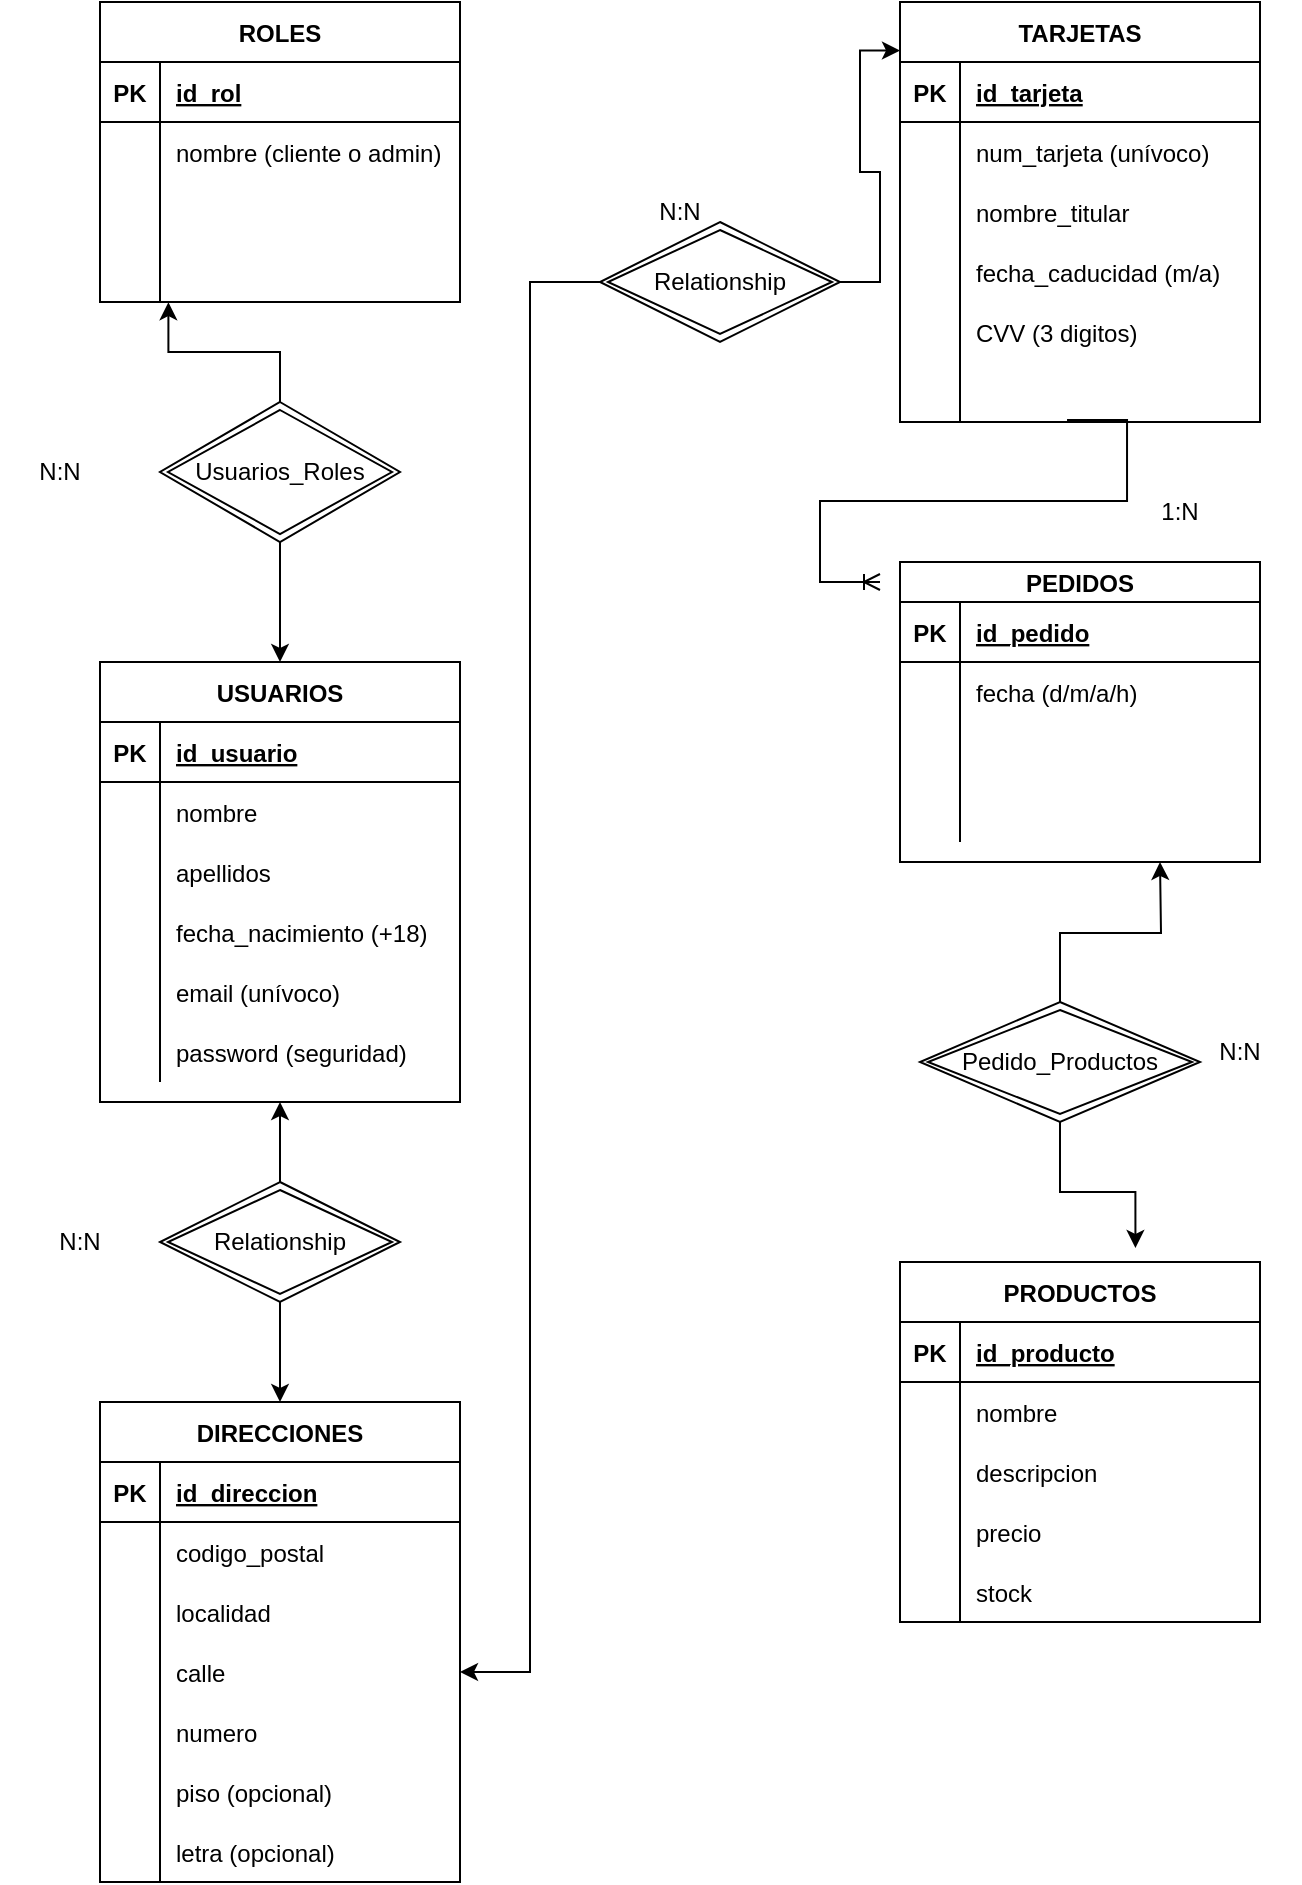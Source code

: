 <mxfile version="20.8.16" type="device"><diagram id="R2lEEEUBdFMjLlhIrx00" name="Page-1"><mxGraphModel dx="1687" dy="1024" grid="1" gridSize="10" guides="1" tooltips="1" connect="1" arrows="1" fold="1" page="1" pageScale="1" pageWidth="850" pageHeight="1100" math="0" shadow="0" extFonts="Permanent Marker^https://fonts.googleapis.com/css?family=Permanent+Marker"><root><mxCell id="0"/><mxCell id="1" parent="0"/><mxCell id="_yNKLaG7gGRQHS0H1KTh-8" value="USUARIOS" style="shape=table;startSize=30;container=1;collapsible=1;childLayout=tableLayout;fixedRows=1;rowLines=0;fontStyle=1;align=center;resizeLast=1;" vertex="1" parent="1"><mxGeometry x="80" y="370" width="180" height="220" as="geometry"/></mxCell><mxCell id="_yNKLaG7gGRQHS0H1KTh-9" value="" style="shape=tableRow;horizontal=0;startSize=0;swimlaneHead=0;swimlaneBody=0;fillColor=none;collapsible=0;dropTarget=0;points=[[0,0.5],[1,0.5]];portConstraint=eastwest;top=0;left=0;right=0;bottom=1;" vertex="1" parent="_yNKLaG7gGRQHS0H1KTh-8"><mxGeometry y="30" width="180" height="30" as="geometry"/></mxCell><mxCell id="_yNKLaG7gGRQHS0H1KTh-10" value="PK" style="shape=partialRectangle;connectable=0;fillColor=none;top=0;left=0;bottom=0;right=0;fontStyle=1;overflow=hidden;" vertex="1" parent="_yNKLaG7gGRQHS0H1KTh-9"><mxGeometry width="30" height="30" as="geometry"><mxRectangle width="30" height="30" as="alternateBounds"/></mxGeometry></mxCell><mxCell id="_yNKLaG7gGRQHS0H1KTh-11" value="id_usuario" style="shape=partialRectangle;connectable=0;fillColor=none;top=0;left=0;bottom=0;right=0;align=left;spacingLeft=6;fontStyle=5;overflow=hidden;" vertex="1" parent="_yNKLaG7gGRQHS0H1KTh-9"><mxGeometry x="30" width="150" height="30" as="geometry"><mxRectangle width="150" height="30" as="alternateBounds"/></mxGeometry></mxCell><mxCell id="_yNKLaG7gGRQHS0H1KTh-12" value="" style="shape=tableRow;horizontal=0;startSize=0;swimlaneHead=0;swimlaneBody=0;fillColor=none;collapsible=0;dropTarget=0;points=[[0,0.5],[1,0.5]];portConstraint=eastwest;top=0;left=0;right=0;bottom=0;" vertex="1" parent="_yNKLaG7gGRQHS0H1KTh-8"><mxGeometry y="60" width="180" height="30" as="geometry"/></mxCell><mxCell id="_yNKLaG7gGRQHS0H1KTh-13" value="" style="shape=partialRectangle;connectable=0;fillColor=none;top=0;left=0;bottom=0;right=0;editable=1;overflow=hidden;" vertex="1" parent="_yNKLaG7gGRQHS0H1KTh-12"><mxGeometry width="30" height="30" as="geometry"><mxRectangle width="30" height="30" as="alternateBounds"/></mxGeometry></mxCell><mxCell id="_yNKLaG7gGRQHS0H1KTh-14" value="nombre" style="shape=partialRectangle;connectable=0;fillColor=none;top=0;left=0;bottom=0;right=0;align=left;spacingLeft=6;overflow=hidden;" vertex="1" parent="_yNKLaG7gGRQHS0H1KTh-12"><mxGeometry x="30" width="150" height="30" as="geometry"><mxRectangle width="150" height="30" as="alternateBounds"/></mxGeometry></mxCell><mxCell id="_yNKLaG7gGRQHS0H1KTh-15" value="" style="shape=tableRow;horizontal=0;startSize=0;swimlaneHead=0;swimlaneBody=0;fillColor=none;collapsible=0;dropTarget=0;points=[[0,0.5],[1,0.5]];portConstraint=eastwest;top=0;left=0;right=0;bottom=0;" vertex="1" parent="_yNKLaG7gGRQHS0H1KTh-8"><mxGeometry y="90" width="180" height="30" as="geometry"/></mxCell><mxCell id="_yNKLaG7gGRQHS0H1KTh-16" value="" style="shape=partialRectangle;connectable=0;fillColor=none;top=0;left=0;bottom=0;right=0;editable=1;overflow=hidden;" vertex="1" parent="_yNKLaG7gGRQHS0H1KTh-15"><mxGeometry width="30" height="30" as="geometry"><mxRectangle width="30" height="30" as="alternateBounds"/></mxGeometry></mxCell><mxCell id="_yNKLaG7gGRQHS0H1KTh-17" value="apellidos" style="shape=partialRectangle;connectable=0;fillColor=none;top=0;left=0;bottom=0;right=0;align=left;spacingLeft=6;overflow=hidden;" vertex="1" parent="_yNKLaG7gGRQHS0H1KTh-15"><mxGeometry x="30" width="150" height="30" as="geometry"><mxRectangle width="150" height="30" as="alternateBounds"/></mxGeometry></mxCell><mxCell id="_yNKLaG7gGRQHS0H1KTh-18" value="" style="shape=tableRow;horizontal=0;startSize=0;swimlaneHead=0;swimlaneBody=0;fillColor=none;collapsible=0;dropTarget=0;points=[[0,0.5],[1,0.5]];portConstraint=eastwest;top=0;left=0;right=0;bottom=0;" vertex="1" parent="_yNKLaG7gGRQHS0H1KTh-8"><mxGeometry y="120" width="180" height="30" as="geometry"/></mxCell><mxCell id="_yNKLaG7gGRQHS0H1KTh-19" value="&#10;&#10;&#10;&#10;" style="shape=partialRectangle;connectable=0;fillColor=none;top=0;left=0;bottom=0;right=0;editable=1;overflow=hidden;" vertex="1" parent="_yNKLaG7gGRQHS0H1KTh-18"><mxGeometry width="30" height="30" as="geometry"><mxRectangle width="30" height="30" as="alternateBounds"/></mxGeometry></mxCell><mxCell id="_yNKLaG7gGRQHS0H1KTh-20" value="fecha_nacimiento (+18)" style="shape=partialRectangle;connectable=0;fillColor=none;top=0;left=0;bottom=0;right=0;align=left;spacingLeft=6;overflow=hidden;" vertex="1" parent="_yNKLaG7gGRQHS0H1KTh-18"><mxGeometry x="30" width="150" height="30" as="geometry"><mxRectangle width="150" height="30" as="alternateBounds"/></mxGeometry></mxCell><mxCell id="_yNKLaG7gGRQHS0H1KTh-22" value="" style="shape=tableRow;horizontal=0;startSize=0;swimlaneHead=0;swimlaneBody=0;fillColor=none;collapsible=0;dropTarget=0;points=[[0,0.5],[1,0.5]];portConstraint=eastwest;top=0;left=0;right=0;bottom=0;" vertex="1" parent="_yNKLaG7gGRQHS0H1KTh-8"><mxGeometry y="150" width="180" height="30" as="geometry"/></mxCell><mxCell id="_yNKLaG7gGRQHS0H1KTh-23" value="&#10;&#10;&#10;&#10;" style="shape=partialRectangle;connectable=0;fillColor=none;top=0;left=0;bottom=0;right=0;editable=1;overflow=hidden;" vertex="1" parent="_yNKLaG7gGRQHS0H1KTh-22"><mxGeometry width="30" height="30" as="geometry"><mxRectangle width="30" height="30" as="alternateBounds"/></mxGeometry></mxCell><mxCell id="_yNKLaG7gGRQHS0H1KTh-24" value="email (unívoco)" style="shape=partialRectangle;connectable=0;fillColor=none;top=0;left=0;bottom=0;right=0;align=left;spacingLeft=6;overflow=hidden;" vertex="1" parent="_yNKLaG7gGRQHS0H1KTh-22"><mxGeometry x="30" width="150" height="30" as="geometry"><mxRectangle width="150" height="30" as="alternateBounds"/></mxGeometry></mxCell><mxCell id="_yNKLaG7gGRQHS0H1KTh-25" value="" style="shape=tableRow;horizontal=0;startSize=0;swimlaneHead=0;swimlaneBody=0;fillColor=none;collapsible=0;dropTarget=0;points=[[0,0.5],[1,0.5]];portConstraint=eastwest;top=0;left=0;right=0;bottom=0;" vertex="1" parent="_yNKLaG7gGRQHS0H1KTh-8"><mxGeometry y="180" width="180" height="30" as="geometry"/></mxCell><mxCell id="_yNKLaG7gGRQHS0H1KTh-26" value="&#10;&#10;&#10;&#10;" style="shape=partialRectangle;connectable=0;fillColor=none;top=0;left=0;bottom=0;right=0;editable=1;overflow=hidden;" vertex="1" parent="_yNKLaG7gGRQHS0H1KTh-25"><mxGeometry width="30" height="30" as="geometry"><mxRectangle width="30" height="30" as="alternateBounds"/></mxGeometry></mxCell><mxCell id="_yNKLaG7gGRQHS0H1KTh-27" value="password (seguridad)" style="shape=partialRectangle;connectable=0;fillColor=none;top=0;left=0;bottom=0;right=0;align=left;spacingLeft=6;overflow=hidden;" vertex="1" parent="_yNKLaG7gGRQHS0H1KTh-25"><mxGeometry x="30" width="150" height="30" as="geometry"><mxRectangle width="150" height="30" as="alternateBounds"/></mxGeometry></mxCell><mxCell id="_yNKLaG7gGRQHS0H1KTh-28" value="ROLES" style="shape=table;startSize=30;container=1;collapsible=1;childLayout=tableLayout;fixedRows=1;rowLines=0;fontStyle=1;align=center;resizeLast=1;" vertex="1" parent="1"><mxGeometry x="80" y="40" width="180" height="150" as="geometry"/></mxCell><mxCell id="_yNKLaG7gGRQHS0H1KTh-29" value="" style="shape=tableRow;horizontal=0;startSize=0;swimlaneHead=0;swimlaneBody=0;fillColor=none;collapsible=0;dropTarget=0;points=[[0,0.5],[1,0.5]];portConstraint=eastwest;top=0;left=0;right=0;bottom=1;" vertex="1" parent="_yNKLaG7gGRQHS0H1KTh-28"><mxGeometry y="30" width="180" height="30" as="geometry"/></mxCell><mxCell id="_yNKLaG7gGRQHS0H1KTh-30" value="PK" style="shape=partialRectangle;connectable=0;fillColor=none;top=0;left=0;bottom=0;right=0;fontStyle=1;overflow=hidden;" vertex="1" parent="_yNKLaG7gGRQHS0H1KTh-29"><mxGeometry width="30" height="30" as="geometry"><mxRectangle width="30" height="30" as="alternateBounds"/></mxGeometry></mxCell><mxCell id="_yNKLaG7gGRQHS0H1KTh-31" value="id_rol" style="shape=partialRectangle;connectable=0;fillColor=none;top=0;left=0;bottom=0;right=0;align=left;spacingLeft=6;fontStyle=5;overflow=hidden;" vertex="1" parent="_yNKLaG7gGRQHS0H1KTh-29"><mxGeometry x="30" width="150" height="30" as="geometry"><mxRectangle width="150" height="30" as="alternateBounds"/></mxGeometry></mxCell><mxCell id="_yNKLaG7gGRQHS0H1KTh-32" value="" style="shape=tableRow;horizontal=0;startSize=0;swimlaneHead=0;swimlaneBody=0;fillColor=none;collapsible=0;dropTarget=0;points=[[0,0.5],[1,0.5]];portConstraint=eastwest;top=0;left=0;right=0;bottom=0;" vertex="1" parent="_yNKLaG7gGRQHS0H1KTh-28"><mxGeometry y="60" width="180" height="30" as="geometry"/></mxCell><mxCell id="_yNKLaG7gGRQHS0H1KTh-33" value="" style="shape=partialRectangle;connectable=0;fillColor=none;top=0;left=0;bottom=0;right=0;editable=1;overflow=hidden;" vertex="1" parent="_yNKLaG7gGRQHS0H1KTh-32"><mxGeometry width="30" height="30" as="geometry"><mxRectangle width="30" height="30" as="alternateBounds"/></mxGeometry></mxCell><mxCell id="_yNKLaG7gGRQHS0H1KTh-34" value="nombre (cliente o admin)" style="shape=partialRectangle;connectable=0;fillColor=none;top=0;left=0;bottom=0;right=0;align=left;spacingLeft=6;overflow=hidden;" vertex="1" parent="_yNKLaG7gGRQHS0H1KTh-32"><mxGeometry x="30" width="150" height="30" as="geometry"><mxRectangle width="150" height="30" as="alternateBounds"/></mxGeometry></mxCell><mxCell id="_yNKLaG7gGRQHS0H1KTh-35" value="" style="shape=tableRow;horizontal=0;startSize=0;swimlaneHead=0;swimlaneBody=0;fillColor=none;collapsible=0;dropTarget=0;points=[[0,0.5],[1,0.5]];portConstraint=eastwest;top=0;left=0;right=0;bottom=0;" vertex="1" parent="_yNKLaG7gGRQHS0H1KTh-28"><mxGeometry y="90" width="180" height="30" as="geometry"/></mxCell><mxCell id="_yNKLaG7gGRQHS0H1KTh-36" value="" style="shape=partialRectangle;connectable=0;fillColor=none;top=0;left=0;bottom=0;right=0;editable=1;overflow=hidden;" vertex="1" parent="_yNKLaG7gGRQHS0H1KTh-35"><mxGeometry width="30" height="30" as="geometry"><mxRectangle width="30" height="30" as="alternateBounds"/></mxGeometry></mxCell><mxCell id="_yNKLaG7gGRQHS0H1KTh-37" value="" style="shape=partialRectangle;connectable=0;fillColor=none;top=0;left=0;bottom=0;right=0;align=left;spacingLeft=6;overflow=hidden;" vertex="1" parent="_yNKLaG7gGRQHS0H1KTh-35"><mxGeometry x="30" width="150" height="30" as="geometry"><mxRectangle width="150" height="30" as="alternateBounds"/></mxGeometry></mxCell><mxCell id="_yNKLaG7gGRQHS0H1KTh-38" value="" style="shape=tableRow;horizontal=0;startSize=0;swimlaneHead=0;swimlaneBody=0;fillColor=none;collapsible=0;dropTarget=0;points=[[0,0.5],[1,0.5]];portConstraint=eastwest;top=0;left=0;right=0;bottom=0;" vertex="1" parent="_yNKLaG7gGRQHS0H1KTh-28"><mxGeometry y="120" width="180" height="30" as="geometry"/></mxCell><mxCell id="_yNKLaG7gGRQHS0H1KTh-39" value="" style="shape=partialRectangle;connectable=0;fillColor=none;top=0;left=0;bottom=0;right=0;editable=1;overflow=hidden;" vertex="1" parent="_yNKLaG7gGRQHS0H1KTh-38"><mxGeometry width="30" height="30" as="geometry"><mxRectangle width="30" height="30" as="alternateBounds"/></mxGeometry></mxCell><mxCell id="_yNKLaG7gGRQHS0H1KTh-40" value="" style="shape=partialRectangle;connectable=0;fillColor=none;top=0;left=0;bottom=0;right=0;align=left;spacingLeft=6;overflow=hidden;" vertex="1" parent="_yNKLaG7gGRQHS0H1KTh-38"><mxGeometry x="30" width="150" height="30" as="geometry"><mxRectangle width="150" height="30" as="alternateBounds"/></mxGeometry></mxCell><mxCell id="_yNKLaG7gGRQHS0H1KTh-44" value="DIRECCIONES" style="shape=table;startSize=30;container=1;collapsible=1;childLayout=tableLayout;fixedRows=1;rowLines=0;fontStyle=1;align=center;resizeLast=1;" vertex="1" parent="1"><mxGeometry x="80" y="740" width="180" height="240" as="geometry"/></mxCell><mxCell id="_yNKLaG7gGRQHS0H1KTh-45" value="" style="shape=tableRow;horizontal=0;startSize=0;swimlaneHead=0;swimlaneBody=0;fillColor=none;collapsible=0;dropTarget=0;points=[[0,0.5],[1,0.5]];portConstraint=eastwest;top=0;left=0;right=0;bottom=1;" vertex="1" parent="_yNKLaG7gGRQHS0H1KTh-44"><mxGeometry y="30" width="180" height="30" as="geometry"/></mxCell><mxCell id="_yNKLaG7gGRQHS0H1KTh-46" value="PK" style="shape=partialRectangle;connectable=0;fillColor=none;top=0;left=0;bottom=0;right=0;fontStyle=1;overflow=hidden;" vertex="1" parent="_yNKLaG7gGRQHS0H1KTh-45"><mxGeometry width="30" height="30" as="geometry"><mxRectangle width="30" height="30" as="alternateBounds"/></mxGeometry></mxCell><mxCell id="_yNKLaG7gGRQHS0H1KTh-47" value="id_direccion" style="shape=partialRectangle;connectable=0;fillColor=none;top=0;left=0;bottom=0;right=0;align=left;spacingLeft=6;fontStyle=5;overflow=hidden;" vertex="1" parent="_yNKLaG7gGRQHS0H1KTh-45"><mxGeometry x="30" width="150" height="30" as="geometry"><mxRectangle width="150" height="30" as="alternateBounds"/></mxGeometry></mxCell><mxCell id="_yNKLaG7gGRQHS0H1KTh-48" value="" style="shape=tableRow;horizontal=0;startSize=0;swimlaneHead=0;swimlaneBody=0;fillColor=none;collapsible=0;dropTarget=0;points=[[0,0.5],[1,0.5]];portConstraint=eastwest;top=0;left=0;right=0;bottom=0;" vertex="1" parent="_yNKLaG7gGRQHS0H1KTh-44"><mxGeometry y="60" width="180" height="30" as="geometry"/></mxCell><mxCell id="_yNKLaG7gGRQHS0H1KTh-49" value="" style="shape=partialRectangle;connectable=0;fillColor=none;top=0;left=0;bottom=0;right=0;editable=1;overflow=hidden;" vertex="1" parent="_yNKLaG7gGRQHS0H1KTh-48"><mxGeometry width="30" height="30" as="geometry"><mxRectangle width="30" height="30" as="alternateBounds"/></mxGeometry></mxCell><mxCell id="_yNKLaG7gGRQHS0H1KTh-50" value="codigo_postal" style="shape=partialRectangle;connectable=0;fillColor=none;top=0;left=0;bottom=0;right=0;align=left;spacingLeft=6;overflow=hidden;" vertex="1" parent="_yNKLaG7gGRQHS0H1KTh-48"><mxGeometry x="30" width="150" height="30" as="geometry"><mxRectangle width="150" height="30" as="alternateBounds"/></mxGeometry></mxCell><mxCell id="_yNKLaG7gGRQHS0H1KTh-51" value="" style="shape=tableRow;horizontal=0;startSize=0;swimlaneHead=0;swimlaneBody=0;fillColor=none;collapsible=0;dropTarget=0;points=[[0,0.5],[1,0.5]];portConstraint=eastwest;top=0;left=0;right=0;bottom=0;" vertex="1" parent="_yNKLaG7gGRQHS0H1KTh-44"><mxGeometry y="90" width="180" height="30" as="geometry"/></mxCell><mxCell id="_yNKLaG7gGRQHS0H1KTh-52" value="" style="shape=partialRectangle;connectable=0;fillColor=none;top=0;left=0;bottom=0;right=0;editable=1;overflow=hidden;" vertex="1" parent="_yNKLaG7gGRQHS0H1KTh-51"><mxGeometry width="30" height="30" as="geometry"><mxRectangle width="30" height="30" as="alternateBounds"/></mxGeometry></mxCell><mxCell id="_yNKLaG7gGRQHS0H1KTh-53" value="localidad" style="shape=partialRectangle;connectable=0;fillColor=none;top=0;left=0;bottom=0;right=0;align=left;spacingLeft=6;overflow=hidden;" vertex="1" parent="_yNKLaG7gGRQHS0H1KTh-51"><mxGeometry x="30" width="150" height="30" as="geometry"><mxRectangle width="150" height="30" as="alternateBounds"/></mxGeometry></mxCell><mxCell id="_yNKLaG7gGRQHS0H1KTh-54" value="" style="shape=tableRow;horizontal=0;startSize=0;swimlaneHead=0;swimlaneBody=0;fillColor=none;collapsible=0;dropTarget=0;points=[[0,0.5],[1,0.5]];portConstraint=eastwest;top=0;left=0;right=0;bottom=0;" vertex="1" parent="_yNKLaG7gGRQHS0H1KTh-44"><mxGeometry y="120" width="180" height="30" as="geometry"/></mxCell><mxCell id="_yNKLaG7gGRQHS0H1KTh-55" value="" style="shape=partialRectangle;connectable=0;fillColor=none;top=0;left=0;bottom=0;right=0;editable=1;overflow=hidden;" vertex="1" parent="_yNKLaG7gGRQHS0H1KTh-54"><mxGeometry width="30" height="30" as="geometry"><mxRectangle width="30" height="30" as="alternateBounds"/></mxGeometry></mxCell><mxCell id="_yNKLaG7gGRQHS0H1KTh-56" value="calle" style="shape=partialRectangle;connectable=0;fillColor=none;top=0;left=0;bottom=0;right=0;align=left;spacingLeft=6;overflow=hidden;" vertex="1" parent="_yNKLaG7gGRQHS0H1KTh-54"><mxGeometry x="30" width="150" height="30" as="geometry"><mxRectangle width="150" height="30" as="alternateBounds"/></mxGeometry></mxCell><mxCell id="_yNKLaG7gGRQHS0H1KTh-122" value="" style="shape=tableRow;horizontal=0;startSize=0;swimlaneHead=0;swimlaneBody=0;fillColor=none;collapsible=0;dropTarget=0;points=[[0,0.5],[1,0.5]];portConstraint=eastwest;top=0;left=0;right=0;bottom=0;" vertex="1" parent="_yNKLaG7gGRQHS0H1KTh-44"><mxGeometry y="150" width="180" height="30" as="geometry"/></mxCell><mxCell id="_yNKLaG7gGRQHS0H1KTh-123" value="" style="shape=partialRectangle;connectable=0;fillColor=none;top=0;left=0;bottom=0;right=0;editable=1;overflow=hidden;" vertex="1" parent="_yNKLaG7gGRQHS0H1KTh-122"><mxGeometry width="30" height="30" as="geometry"><mxRectangle width="30" height="30" as="alternateBounds"/></mxGeometry></mxCell><mxCell id="_yNKLaG7gGRQHS0H1KTh-124" value="numero" style="shape=partialRectangle;connectable=0;fillColor=none;top=0;left=0;bottom=0;right=0;align=left;spacingLeft=6;overflow=hidden;" vertex="1" parent="_yNKLaG7gGRQHS0H1KTh-122"><mxGeometry x="30" width="150" height="30" as="geometry"><mxRectangle width="150" height="30" as="alternateBounds"/></mxGeometry></mxCell><mxCell id="_yNKLaG7gGRQHS0H1KTh-125" value="" style="shape=tableRow;horizontal=0;startSize=0;swimlaneHead=0;swimlaneBody=0;fillColor=none;collapsible=0;dropTarget=0;points=[[0,0.5],[1,0.5]];portConstraint=eastwest;top=0;left=0;right=0;bottom=0;" vertex="1" parent="_yNKLaG7gGRQHS0H1KTh-44"><mxGeometry y="180" width="180" height="30" as="geometry"/></mxCell><mxCell id="_yNKLaG7gGRQHS0H1KTh-126" value="" style="shape=partialRectangle;connectable=0;fillColor=none;top=0;left=0;bottom=0;right=0;editable=1;overflow=hidden;" vertex="1" parent="_yNKLaG7gGRQHS0H1KTh-125"><mxGeometry width="30" height="30" as="geometry"><mxRectangle width="30" height="30" as="alternateBounds"/></mxGeometry></mxCell><mxCell id="_yNKLaG7gGRQHS0H1KTh-127" value="piso (opcional)" style="shape=partialRectangle;connectable=0;fillColor=none;top=0;left=0;bottom=0;right=0;align=left;spacingLeft=6;overflow=hidden;" vertex="1" parent="_yNKLaG7gGRQHS0H1KTh-125"><mxGeometry x="30" width="150" height="30" as="geometry"><mxRectangle width="150" height="30" as="alternateBounds"/></mxGeometry></mxCell><mxCell id="_yNKLaG7gGRQHS0H1KTh-128" value="" style="shape=tableRow;horizontal=0;startSize=0;swimlaneHead=0;swimlaneBody=0;fillColor=none;collapsible=0;dropTarget=0;points=[[0,0.5],[1,0.5]];portConstraint=eastwest;top=0;left=0;right=0;bottom=0;" vertex="1" parent="_yNKLaG7gGRQHS0H1KTh-44"><mxGeometry y="210" width="180" height="30" as="geometry"/></mxCell><mxCell id="_yNKLaG7gGRQHS0H1KTh-129" value="" style="shape=partialRectangle;connectable=0;fillColor=none;top=0;left=0;bottom=0;right=0;editable=1;overflow=hidden;" vertex="1" parent="_yNKLaG7gGRQHS0H1KTh-128"><mxGeometry width="30" height="30" as="geometry"><mxRectangle width="30" height="30" as="alternateBounds"/></mxGeometry></mxCell><mxCell id="_yNKLaG7gGRQHS0H1KTh-130" value="letra (opcional)" style="shape=partialRectangle;connectable=0;fillColor=none;top=0;left=0;bottom=0;right=0;align=left;spacingLeft=6;overflow=hidden;" vertex="1" parent="_yNKLaG7gGRQHS0H1KTh-128"><mxGeometry x="30" width="150" height="30" as="geometry"><mxRectangle width="150" height="30" as="alternateBounds"/></mxGeometry></mxCell><mxCell id="_yNKLaG7gGRQHS0H1KTh-57" value="TARJETAS" style="shape=table;startSize=30;container=1;collapsible=1;childLayout=tableLayout;fixedRows=1;rowLines=0;fontStyle=1;align=center;resizeLast=1;" vertex="1" parent="1"><mxGeometry x="480" y="40" width="180" height="210" as="geometry"/></mxCell><mxCell id="_yNKLaG7gGRQHS0H1KTh-58" value="" style="shape=tableRow;horizontal=0;startSize=0;swimlaneHead=0;swimlaneBody=0;fillColor=none;collapsible=0;dropTarget=0;points=[[0,0.5],[1,0.5]];portConstraint=eastwest;top=0;left=0;right=0;bottom=1;" vertex="1" parent="_yNKLaG7gGRQHS0H1KTh-57"><mxGeometry y="30" width="180" height="30" as="geometry"/></mxCell><mxCell id="_yNKLaG7gGRQHS0H1KTh-59" value="PK" style="shape=partialRectangle;connectable=0;fillColor=none;top=0;left=0;bottom=0;right=0;fontStyle=1;overflow=hidden;" vertex="1" parent="_yNKLaG7gGRQHS0H1KTh-58"><mxGeometry width="30" height="30" as="geometry"><mxRectangle width="30" height="30" as="alternateBounds"/></mxGeometry></mxCell><mxCell id="_yNKLaG7gGRQHS0H1KTh-60" value="id_tarjeta" style="shape=partialRectangle;connectable=0;fillColor=none;top=0;left=0;bottom=0;right=0;align=left;spacingLeft=6;fontStyle=5;overflow=hidden;" vertex="1" parent="_yNKLaG7gGRQHS0H1KTh-58"><mxGeometry x="30" width="150" height="30" as="geometry"><mxRectangle width="150" height="30" as="alternateBounds"/></mxGeometry></mxCell><mxCell id="_yNKLaG7gGRQHS0H1KTh-61" value="" style="shape=tableRow;horizontal=0;startSize=0;swimlaneHead=0;swimlaneBody=0;fillColor=none;collapsible=0;dropTarget=0;points=[[0,0.5],[1,0.5]];portConstraint=eastwest;top=0;left=0;right=0;bottom=0;" vertex="1" parent="_yNKLaG7gGRQHS0H1KTh-57"><mxGeometry y="60" width="180" height="30" as="geometry"/></mxCell><mxCell id="_yNKLaG7gGRQHS0H1KTh-62" value="" style="shape=partialRectangle;connectable=0;fillColor=none;top=0;left=0;bottom=0;right=0;editable=1;overflow=hidden;" vertex="1" parent="_yNKLaG7gGRQHS0H1KTh-61"><mxGeometry width="30" height="30" as="geometry"><mxRectangle width="30" height="30" as="alternateBounds"/></mxGeometry></mxCell><mxCell id="_yNKLaG7gGRQHS0H1KTh-63" value="num_tarjeta (unívoco)" style="shape=partialRectangle;connectable=0;fillColor=none;top=0;left=0;bottom=0;right=0;align=left;spacingLeft=6;overflow=hidden;" vertex="1" parent="_yNKLaG7gGRQHS0H1KTh-61"><mxGeometry x="30" width="150" height="30" as="geometry"><mxRectangle width="150" height="30" as="alternateBounds"/></mxGeometry></mxCell><mxCell id="_yNKLaG7gGRQHS0H1KTh-64" value="" style="shape=tableRow;horizontal=0;startSize=0;swimlaneHead=0;swimlaneBody=0;fillColor=none;collapsible=0;dropTarget=0;points=[[0,0.5],[1,0.5]];portConstraint=eastwest;top=0;left=0;right=0;bottom=0;" vertex="1" parent="_yNKLaG7gGRQHS0H1KTh-57"><mxGeometry y="90" width="180" height="30" as="geometry"/></mxCell><mxCell id="_yNKLaG7gGRQHS0H1KTh-65" value="" style="shape=partialRectangle;connectable=0;fillColor=none;top=0;left=0;bottom=0;right=0;editable=1;overflow=hidden;" vertex="1" parent="_yNKLaG7gGRQHS0H1KTh-64"><mxGeometry width="30" height="30" as="geometry"><mxRectangle width="30" height="30" as="alternateBounds"/></mxGeometry></mxCell><mxCell id="_yNKLaG7gGRQHS0H1KTh-66" value="nombre_titular" style="shape=partialRectangle;connectable=0;fillColor=none;top=0;left=0;bottom=0;right=0;align=left;spacingLeft=6;overflow=hidden;" vertex="1" parent="_yNKLaG7gGRQHS0H1KTh-64"><mxGeometry x="30" width="150" height="30" as="geometry"><mxRectangle width="150" height="30" as="alternateBounds"/></mxGeometry></mxCell><mxCell id="_yNKLaG7gGRQHS0H1KTh-134" value="" style="shape=tableRow;horizontal=0;startSize=0;swimlaneHead=0;swimlaneBody=0;fillColor=none;collapsible=0;dropTarget=0;points=[[0,0.5],[1,0.5]];portConstraint=eastwest;top=0;left=0;right=0;bottom=0;" vertex="1" parent="_yNKLaG7gGRQHS0H1KTh-57"><mxGeometry y="120" width="180" height="30" as="geometry"/></mxCell><mxCell id="_yNKLaG7gGRQHS0H1KTh-135" value="" style="shape=partialRectangle;connectable=0;fillColor=none;top=0;left=0;bottom=0;right=0;editable=1;overflow=hidden;" vertex="1" parent="_yNKLaG7gGRQHS0H1KTh-134"><mxGeometry width="30" height="30" as="geometry"><mxRectangle width="30" height="30" as="alternateBounds"/></mxGeometry></mxCell><mxCell id="_yNKLaG7gGRQHS0H1KTh-136" value="fecha_caducidad (m/a)" style="shape=partialRectangle;connectable=0;fillColor=none;top=0;left=0;bottom=0;right=0;align=left;spacingLeft=6;overflow=hidden;" vertex="1" parent="_yNKLaG7gGRQHS0H1KTh-134"><mxGeometry x="30" width="150" height="30" as="geometry"><mxRectangle width="150" height="30" as="alternateBounds"/></mxGeometry></mxCell><mxCell id="_yNKLaG7gGRQHS0H1KTh-131" value="" style="shape=tableRow;horizontal=0;startSize=0;swimlaneHead=0;swimlaneBody=0;fillColor=none;collapsible=0;dropTarget=0;points=[[0,0.5],[1,0.5]];portConstraint=eastwest;top=0;left=0;right=0;bottom=0;" vertex="1" parent="_yNKLaG7gGRQHS0H1KTh-57"><mxGeometry y="150" width="180" height="30" as="geometry"/></mxCell><mxCell id="_yNKLaG7gGRQHS0H1KTh-132" value="" style="shape=partialRectangle;connectable=0;fillColor=none;top=0;left=0;bottom=0;right=0;editable=1;overflow=hidden;" vertex="1" parent="_yNKLaG7gGRQHS0H1KTh-131"><mxGeometry width="30" height="30" as="geometry"><mxRectangle width="30" height="30" as="alternateBounds"/></mxGeometry></mxCell><mxCell id="_yNKLaG7gGRQHS0H1KTh-133" value="CVV (3 digitos)" style="shape=partialRectangle;connectable=0;fillColor=none;top=0;left=0;bottom=0;right=0;align=left;spacingLeft=6;overflow=hidden;" vertex="1" parent="_yNKLaG7gGRQHS0H1KTh-131"><mxGeometry x="30" width="150" height="30" as="geometry"><mxRectangle width="150" height="30" as="alternateBounds"/></mxGeometry></mxCell><mxCell id="_yNKLaG7gGRQHS0H1KTh-67" value="" style="shape=tableRow;horizontal=0;startSize=0;swimlaneHead=0;swimlaneBody=0;fillColor=none;collapsible=0;dropTarget=0;points=[[0,0.5],[1,0.5]];portConstraint=eastwest;top=0;left=0;right=0;bottom=0;" vertex="1" parent="_yNKLaG7gGRQHS0H1KTh-57"><mxGeometry y="180" width="180" height="30" as="geometry"/></mxCell><mxCell id="_yNKLaG7gGRQHS0H1KTh-68" value="" style="shape=partialRectangle;connectable=0;fillColor=none;top=0;left=0;bottom=0;right=0;editable=1;overflow=hidden;" vertex="1" parent="_yNKLaG7gGRQHS0H1KTh-67"><mxGeometry width="30" height="30" as="geometry"><mxRectangle width="30" height="30" as="alternateBounds"/></mxGeometry></mxCell><mxCell id="_yNKLaG7gGRQHS0H1KTh-69" value="" style="shape=partialRectangle;connectable=0;fillColor=none;top=0;left=0;bottom=0;right=0;align=left;spacingLeft=6;overflow=hidden;" vertex="1" parent="_yNKLaG7gGRQHS0H1KTh-67"><mxGeometry x="30" width="150" height="30" as="geometry"><mxRectangle width="150" height="30" as="alternateBounds"/></mxGeometry></mxCell><mxCell id="_yNKLaG7gGRQHS0H1KTh-96" value="PRODUCTOS" style="shape=table;startSize=30;container=1;collapsible=1;childLayout=tableLayout;fixedRows=1;rowLines=0;fontStyle=1;align=center;resizeLast=1;" vertex="1" parent="1"><mxGeometry x="480" y="670" width="180" height="180" as="geometry"/></mxCell><mxCell id="_yNKLaG7gGRQHS0H1KTh-97" value="" style="shape=tableRow;horizontal=0;startSize=0;swimlaneHead=0;swimlaneBody=0;fillColor=none;collapsible=0;dropTarget=0;points=[[0,0.5],[1,0.5]];portConstraint=eastwest;top=0;left=0;right=0;bottom=1;" vertex="1" parent="_yNKLaG7gGRQHS0H1KTh-96"><mxGeometry y="30" width="180" height="30" as="geometry"/></mxCell><mxCell id="_yNKLaG7gGRQHS0H1KTh-98" value="PK" style="shape=partialRectangle;connectable=0;fillColor=none;top=0;left=0;bottom=0;right=0;fontStyle=1;overflow=hidden;" vertex="1" parent="_yNKLaG7gGRQHS0H1KTh-97"><mxGeometry width="30" height="30" as="geometry"><mxRectangle width="30" height="30" as="alternateBounds"/></mxGeometry></mxCell><mxCell id="_yNKLaG7gGRQHS0H1KTh-99" value="id_producto" style="shape=partialRectangle;connectable=0;fillColor=none;top=0;left=0;bottom=0;right=0;align=left;spacingLeft=6;fontStyle=5;overflow=hidden;" vertex="1" parent="_yNKLaG7gGRQHS0H1KTh-97"><mxGeometry x="30" width="150" height="30" as="geometry"><mxRectangle width="150" height="30" as="alternateBounds"/></mxGeometry></mxCell><mxCell id="_yNKLaG7gGRQHS0H1KTh-100" value="" style="shape=tableRow;horizontal=0;startSize=0;swimlaneHead=0;swimlaneBody=0;fillColor=none;collapsible=0;dropTarget=0;points=[[0,0.5],[1,0.5]];portConstraint=eastwest;top=0;left=0;right=0;bottom=0;" vertex="1" parent="_yNKLaG7gGRQHS0H1KTh-96"><mxGeometry y="60" width="180" height="30" as="geometry"/></mxCell><mxCell id="_yNKLaG7gGRQHS0H1KTh-101" value="" style="shape=partialRectangle;connectable=0;fillColor=none;top=0;left=0;bottom=0;right=0;editable=1;overflow=hidden;" vertex="1" parent="_yNKLaG7gGRQHS0H1KTh-100"><mxGeometry width="30" height="30" as="geometry"><mxRectangle width="30" height="30" as="alternateBounds"/></mxGeometry></mxCell><mxCell id="_yNKLaG7gGRQHS0H1KTh-102" value="nombre" style="shape=partialRectangle;connectable=0;fillColor=none;top=0;left=0;bottom=0;right=0;align=left;spacingLeft=6;overflow=hidden;" vertex="1" parent="_yNKLaG7gGRQHS0H1KTh-100"><mxGeometry x="30" width="150" height="30" as="geometry"><mxRectangle width="150" height="30" as="alternateBounds"/></mxGeometry></mxCell><mxCell id="_yNKLaG7gGRQHS0H1KTh-103" value="" style="shape=tableRow;horizontal=0;startSize=0;swimlaneHead=0;swimlaneBody=0;fillColor=none;collapsible=0;dropTarget=0;points=[[0,0.5],[1,0.5]];portConstraint=eastwest;top=0;left=0;right=0;bottom=0;" vertex="1" parent="_yNKLaG7gGRQHS0H1KTh-96"><mxGeometry y="90" width="180" height="30" as="geometry"/></mxCell><mxCell id="_yNKLaG7gGRQHS0H1KTh-104" value="" style="shape=partialRectangle;connectable=0;fillColor=none;top=0;left=0;bottom=0;right=0;editable=1;overflow=hidden;" vertex="1" parent="_yNKLaG7gGRQHS0H1KTh-103"><mxGeometry width="30" height="30" as="geometry"><mxRectangle width="30" height="30" as="alternateBounds"/></mxGeometry></mxCell><mxCell id="_yNKLaG7gGRQHS0H1KTh-105" value="descripcion" style="shape=partialRectangle;connectable=0;fillColor=none;top=0;left=0;bottom=0;right=0;align=left;spacingLeft=6;overflow=hidden;" vertex="1" parent="_yNKLaG7gGRQHS0H1KTh-103"><mxGeometry x="30" width="150" height="30" as="geometry"><mxRectangle width="150" height="30" as="alternateBounds"/></mxGeometry></mxCell><mxCell id="_yNKLaG7gGRQHS0H1KTh-106" value="" style="shape=tableRow;horizontal=0;startSize=0;swimlaneHead=0;swimlaneBody=0;fillColor=none;collapsible=0;dropTarget=0;points=[[0,0.5],[1,0.5]];portConstraint=eastwest;top=0;left=0;right=0;bottom=0;" vertex="1" parent="_yNKLaG7gGRQHS0H1KTh-96"><mxGeometry y="120" width="180" height="30" as="geometry"/></mxCell><mxCell id="_yNKLaG7gGRQHS0H1KTh-107" value="" style="shape=partialRectangle;connectable=0;fillColor=none;top=0;left=0;bottom=0;right=0;editable=1;overflow=hidden;" vertex="1" parent="_yNKLaG7gGRQHS0H1KTh-106"><mxGeometry width="30" height="30" as="geometry"><mxRectangle width="30" height="30" as="alternateBounds"/></mxGeometry></mxCell><mxCell id="_yNKLaG7gGRQHS0H1KTh-108" value="precio" style="shape=partialRectangle;connectable=0;fillColor=none;top=0;left=0;bottom=0;right=0;align=left;spacingLeft=6;overflow=hidden;" vertex="1" parent="_yNKLaG7gGRQHS0H1KTh-106"><mxGeometry x="30" width="150" height="30" as="geometry"><mxRectangle width="150" height="30" as="alternateBounds"/></mxGeometry></mxCell><mxCell id="_yNKLaG7gGRQHS0H1KTh-137" value="" style="shape=tableRow;horizontal=0;startSize=0;swimlaneHead=0;swimlaneBody=0;fillColor=none;collapsible=0;dropTarget=0;points=[[0,0.5],[1,0.5]];portConstraint=eastwest;top=0;left=0;right=0;bottom=0;" vertex="1" parent="_yNKLaG7gGRQHS0H1KTh-96"><mxGeometry y="150" width="180" height="30" as="geometry"/></mxCell><mxCell id="_yNKLaG7gGRQHS0H1KTh-138" value="" style="shape=partialRectangle;connectable=0;fillColor=none;top=0;left=0;bottom=0;right=0;editable=1;overflow=hidden;" vertex="1" parent="_yNKLaG7gGRQHS0H1KTh-137"><mxGeometry width="30" height="30" as="geometry"><mxRectangle width="30" height="30" as="alternateBounds"/></mxGeometry></mxCell><mxCell id="_yNKLaG7gGRQHS0H1KTh-139" value="stock" style="shape=partialRectangle;connectable=0;fillColor=none;top=0;left=0;bottom=0;right=0;align=left;spacingLeft=6;overflow=hidden;" vertex="1" parent="_yNKLaG7gGRQHS0H1KTh-137"><mxGeometry x="30" width="150" height="30" as="geometry"><mxRectangle width="150" height="30" as="alternateBounds"/></mxGeometry></mxCell><mxCell id="_yNKLaG7gGRQHS0H1KTh-109" value="PEDIDOS" style="shape=table;startSize=20;container=1;collapsible=1;childLayout=tableLayout;fixedRows=1;rowLines=0;fontStyle=1;align=center;resizeLast=1;" vertex="1" parent="1"><mxGeometry x="480" y="320" width="180" height="150" as="geometry"/></mxCell><mxCell id="_yNKLaG7gGRQHS0H1KTh-110" value="" style="shape=tableRow;horizontal=0;startSize=0;swimlaneHead=0;swimlaneBody=0;fillColor=none;collapsible=0;dropTarget=0;points=[[0,0.5],[1,0.5]];portConstraint=eastwest;top=0;left=0;right=0;bottom=1;" vertex="1" parent="_yNKLaG7gGRQHS0H1KTh-109"><mxGeometry y="20" width="180" height="30" as="geometry"/></mxCell><mxCell id="_yNKLaG7gGRQHS0H1KTh-111" value="PK" style="shape=partialRectangle;connectable=0;fillColor=none;top=0;left=0;bottom=0;right=0;fontStyle=1;overflow=hidden;" vertex="1" parent="_yNKLaG7gGRQHS0H1KTh-110"><mxGeometry width="30" height="30" as="geometry"><mxRectangle width="30" height="30" as="alternateBounds"/></mxGeometry></mxCell><mxCell id="_yNKLaG7gGRQHS0H1KTh-112" value="id_pedido" style="shape=partialRectangle;connectable=0;fillColor=none;top=0;left=0;bottom=0;right=0;align=left;spacingLeft=6;fontStyle=5;overflow=hidden;" vertex="1" parent="_yNKLaG7gGRQHS0H1KTh-110"><mxGeometry x="30" width="150" height="30" as="geometry"><mxRectangle width="150" height="30" as="alternateBounds"/></mxGeometry></mxCell><mxCell id="_yNKLaG7gGRQHS0H1KTh-113" value="" style="shape=tableRow;horizontal=0;startSize=0;swimlaneHead=0;swimlaneBody=0;fillColor=none;collapsible=0;dropTarget=0;points=[[0,0.5],[1,0.5]];portConstraint=eastwest;top=0;left=0;right=0;bottom=0;" vertex="1" parent="_yNKLaG7gGRQHS0H1KTh-109"><mxGeometry y="50" width="180" height="30" as="geometry"/></mxCell><mxCell id="_yNKLaG7gGRQHS0H1KTh-114" value="" style="shape=partialRectangle;connectable=0;fillColor=none;top=0;left=0;bottom=0;right=0;editable=1;overflow=hidden;" vertex="1" parent="_yNKLaG7gGRQHS0H1KTh-113"><mxGeometry width="30" height="30" as="geometry"><mxRectangle width="30" height="30" as="alternateBounds"/></mxGeometry></mxCell><mxCell id="_yNKLaG7gGRQHS0H1KTh-115" value="fecha (d/m/a/h)" style="shape=partialRectangle;connectable=0;fillColor=none;top=0;left=0;bottom=0;right=0;align=left;spacingLeft=6;overflow=hidden;" vertex="1" parent="_yNKLaG7gGRQHS0H1KTh-113"><mxGeometry x="30" width="150" height="30" as="geometry"><mxRectangle width="150" height="30" as="alternateBounds"/></mxGeometry></mxCell><mxCell id="_yNKLaG7gGRQHS0H1KTh-116" value="" style="shape=tableRow;horizontal=0;startSize=0;swimlaneHead=0;swimlaneBody=0;fillColor=none;collapsible=0;dropTarget=0;points=[[0,0.5],[1,0.5]];portConstraint=eastwest;top=0;left=0;right=0;bottom=0;" vertex="1" parent="_yNKLaG7gGRQHS0H1KTh-109"><mxGeometry y="80" width="180" height="30" as="geometry"/></mxCell><mxCell id="_yNKLaG7gGRQHS0H1KTh-117" value="" style="shape=partialRectangle;connectable=0;fillColor=none;top=0;left=0;bottom=0;right=0;editable=1;overflow=hidden;" vertex="1" parent="_yNKLaG7gGRQHS0H1KTh-116"><mxGeometry width="30" height="30" as="geometry"><mxRectangle width="30" height="30" as="alternateBounds"/></mxGeometry></mxCell><mxCell id="_yNKLaG7gGRQHS0H1KTh-118" value="" style="shape=partialRectangle;connectable=0;fillColor=none;top=0;left=0;bottom=0;right=0;align=left;spacingLeft=6;overflow=hidden;" vertex="1" parent="_yNKLaG7gGRQHS0H1KTh-116"><mxGeometry x="30" width="150" height="30" as="geometry"><mxRectangle width="150" height="30" as="alternateBounds"/></mxGeometry></mxCell><mxCell id="_yNKLaG7gGRQHS0H1KTh-119" value="" style="shape=tableRow;horizontal=0;startSize=0;swimlaneHead=0;swimlaneBody=0;fillColor=none;collapsible=0;dropTarget=0;points=[[0,0.5],[1,0.5]];portConstraint=eastwest;top=0;left=0;right=0;bottom=0;" vertex="1" parent="_yNKLaG7gGRQHS0H1KTh-109"><mxGeometry y="110" width="180" height="30" as="geometry"/></mxCell><mxCell id="_yNKLaG7gGRQHS0H1KTh-120" value="" style="shape=partialRectangle;connectable=0;fillColor=none;top=0;left=0;bottom=0;right=0;editable=1;overflow=hidden;" vertex="1" parent="_yNKLaG7gGRQHS0H1KTh-119"><mxGeometry width="30" height="30" as="geometry"><mxRectangle width="30" height="30" as="alternateBounds"/></mxGeometry></mxCell><mxCell id="_yNKLaG7gGRQHS0H1KTh-121" value="" style="shape=partialRectangle;connectable=0;fillColor=none;top=0;left=0;bottom=0;right=0;align=left;spacingLeft=6;overflow=hidden;" vertex="1" parent="_yNKLaG7gGRQHS0H1KTh-119"><mxGeometry x="30" width="150" height="30" as="geometry"><mxRectangle width="150" height="30" as="alternateBounds"/></mxGeometry></mxCell><mxCell id="_yNKLaG7gGRQHS0H1KTh-145" style="edgeStyle=orthogonalEdgeStyle;rounded=0;orthogonalLoop=1;jettySize=auto;html=1;exitX=0.5;exitY=0;exitDx=0;exitDy=0;entryX=0.19;entryY=1.004;entryDx=0;entryDy=0;entryPerimeter=0;" edge="1" parent="1" source="_yNKLaG7gGRQHS0H1KTh-140" target="_yNKLaG7gGRQHS0H1KTh-38"><mxGeometry relative="1" as="geometry"/></mxCell><mxCell id="_yNKLaG7gGRQHS0H1KTh-146" style="edgeStyle=orthogonalEdgeStyle;rounded=0;orthogonalLoop=1;jettySize=auto;html=1;exitX=0.5;exitY=1;exitDx=0;exitDy=0;entryX=0.5;entryY=0;entryDx=0;entryDy=0;" edge="1" parent="1" source="_yNKLaG7gGRQHS0H1KTh-140" target="_yNKLaG7gGRQHS0H1KTh-8"><mxGeometry relative="1" as="geometry"/></mxCell><mxCell id="_yNKLaG7gGRQHS0H1KTh-140" value="Usuarios_Roles" style="shape=rhombus;double=1;perimeter=rhombusPerimeter;whiteSpace=wrap;html=1;align=center;" vertex="1" parent="1"><mxGeometry x="110" y="240" width="120" height="70" as="geometry"/></mxCell><mxCell id="_yNKLaG7gGRQHS0H1KTh-143" style="edgeStyle=orthogonalEdgeStyle;rounded=0;orthogonalLoop=1;jettySize=auto;html=1;exitX=0.5;exitY=1;exitDx=0;exitDy=0;entryX=0.654;entryY=-0.039;entryDx=0;entryDy=0;entryPerimeter=0;" edge="1" parent="1" source="_yNKLaG7gGRQHS0H1KTh-141" target="_yNKLaG7gGRQHS0H1KTh-96"><mxGeometry relative="1" as="geometry"><mxPoint x="570" y="650.0" as="targetPoint"/></mxGeometry></mxCell><mxCell id="_yNKLaG7gGRQHS0H1KTh-144" style="edgeStyle=orthogonalEdgeStyle;rounded=0;orthogonalLoop=1;jettySize=auto;html=1;exitX=0.5;exitY=0;exitDx=0;exitDy=0;" edge="1" parent="1" source="_yNKLaG7gGRQHS0H1KTh-141"><mxGeometry relative="1" as="geometry"><mxPoint x="610" y="470.0" as="targetPoint"/></mxGeometry></mxCell><mxCell id="_yNKLaG7gGRQHS0H1KTh-141" value="Pedido_Productos" style="shape=rhombus;double=1;perimeter=rhombusPerimeter;whiteSpace=wrap;html=1;align=center;" vertex="1" parent="1"><mxGeometry x="490" y="540" width="140" height="60" as="geometry"/></mxCell><mxCell id="_yNKLaG7gGRQHS0H1KTh-150" value="" style="edgeStyle=entityRelationEdgeStyle;fontSize=12;html=1;endArrow=ERoneToMany;rounded=0;exitX=0.464;exitY=0.965;exitDx=0;exitDy=0;exitPerimeter=0;" edge="1" parent="1" source="_yNKLaG7gGRQHS0H1KTh-67"><mxGeometry width="100" height="100" relative="1" as="geometry"><mxPoint x="420" y="100" as="sourcePoint"/><mxPoint x="470" y="330" as="targetPoint"/></mxGeometry></mxCell><mxCell id="_yNKLaG7gGRQHS0H1KTh-156" style="edgeStyle=orthogonalEdgeStyle;rounded=0;orthogonalLoop=1;jettySize=auto;html=1;exitX=0.5;exitY=0;exitDx=0;exitDy=0;entryX=0.5;entryY=1;entryDx=0;entryDy=0;" edge="1" parent="1" source="_yNKLaG7gGRQHS0H1KTh-152" target="_yNKLaG7gGRQHS0H1KTh-8"><mxGeometry relative="1" as="geometry"/></mxCell><mxCell id="_yNKLaG7gGRQHS0H1KTh-157" style="edgeStyle=orthogonalEdgeStyle;rounded=0;orthogonalLoop=1;jettySize=auto;html=1;exitX=0.5;exitY=1;exitDx=0;exitDy=0;entryX=0.5;entryY=0;entryDx=0;entryDy=0;" edge="1" parent="1" source="_yNKLaG7gGRQHS0H1KTh-152" target="_yNKLaG7gGRQHS0H1KTh-44"><mxGeometry relative="1" as="geometry"/></mxCell><mxCell id="_yNKLaG7gGRQHS0H1KTh-152" value="Relationship" style="shape=rhombus;double=1;perimeter=rhombusPerimeter;whiteSpace=wrap;html=1;align=center;" vertex="1" parent="1"><mxGeometry x="110" y="630" width="120" height="60" as="geometry"/></mxCell><mxCell id="_yNKLaG7gGRQHS0H1KTh-154" style="edgeStyle=orthogonalEdgeStyle;rounded=0;orthogonalLoop=1;jettySize=auto;html=1;exitX=1;exitY=0.5;exitDx=0;exitDy=0;entryX=0;entryY=-0.192;entryDx=0;entryDy=0;entryPerimeter=0;" edge="1" parent="1" source="_yNKLaG7gGRQHS0H1KTh-153" target="_yNKLaG7gGRQHS0H1KTh-58"><mxGeometry relative="1" as="geometry"/></mxCell><mxCell id="_yNKLaG7gGRQHS0H1KTh-155" style="edgeStyle=orthogonalEdgeStyle;rounded=0;orthogonalLoop=1;jettySize=auto;html=1;exitX=0;exitY=0.5;exitDx=0;exitDy=0;entryX=1;entryY=0.5;entryDx=0;entryDy=0;" edge="1" parent="1" source="_yNKLaG7gGRQHS0H1KTh-153" target="_yNKLaG7gGRQHS0H1KTh-54"><mxGeometry relative="1" as="geometry"><mxPoint x="340" y="920" as="targetPoint"/></mxGeometry></mxCell><mxCell id="_yNKLaG7gGRQHS0H1KTh-153" value="Relationship" style="shape=rhombus;double=1;perimeter=rhombusPerimeter;whiteSpace=wrap;html=1;align=center;" vertex="1" parent="1"><mxGeometry x="330" y="150" width="120" height="60" as="geometry"/></mxCell><mxCell id="_yNKLaG7gGRQHS0H1KTh-158" value="N:N" style="text;html=1;strokeColor=none;fillColor=none;align=center;verticalAlign=middle;whiteSpace=wrap;rounded=0;" vertex="1" parent="1"><mxGeometry x="40" y="645" width="60" height="30" as="geometry"/></mxCell><mxCell id="_yNKLaG7gGRQHS0H1KTh-159" value="N:N" style="text;html=1;strokeColor=none;fillColor=none;align=center;verticalAlign=middle;whiteSpace=wrap;rounded=0;" vertex="1" parent="1"><mxGeometry x="30" y="260" width="60" height="30" as="geometry"/></mxCell><mxCell id="_yNKLaG7gGRQHS0H1KTh-160" value="N:N" style="text;html=1;strokeColor=none;fillColor=none;align=center;verticalAlign=middle;whiteSpace=wrap;rounded=0;" vertex="1" parent="1"><mxGeometry x="340" y="130" width="60" height="30" as="geometry"/></mxCell><mxCell id="_yNKLaG7gGRQHS0H1KTh-161" value="N:N" style="text;html=1;strokeColor=none;fillColor=none;align=center;verticalAlign=middle;whiteSpace=wrap;rounded=0;" vertex="1" parent="1"><mxGeometry x="620" y="550" width="60" height="30" as="geometry"/></mxCell><mxCell id="_yNKLaG7gGRQHS0H1KTh-162" value="1:N" style="text;html=1;strokeColor=none;fillColor=none;align=center;verticalAlign=middle;whiteSpace=wrap;rounded=0;" vertex="1" parent="1"><mxGeometry x="590" y="280" width="60" height="30" as="geometry"/></mxCell></root></mxGraphModel></diagram></mxfile>